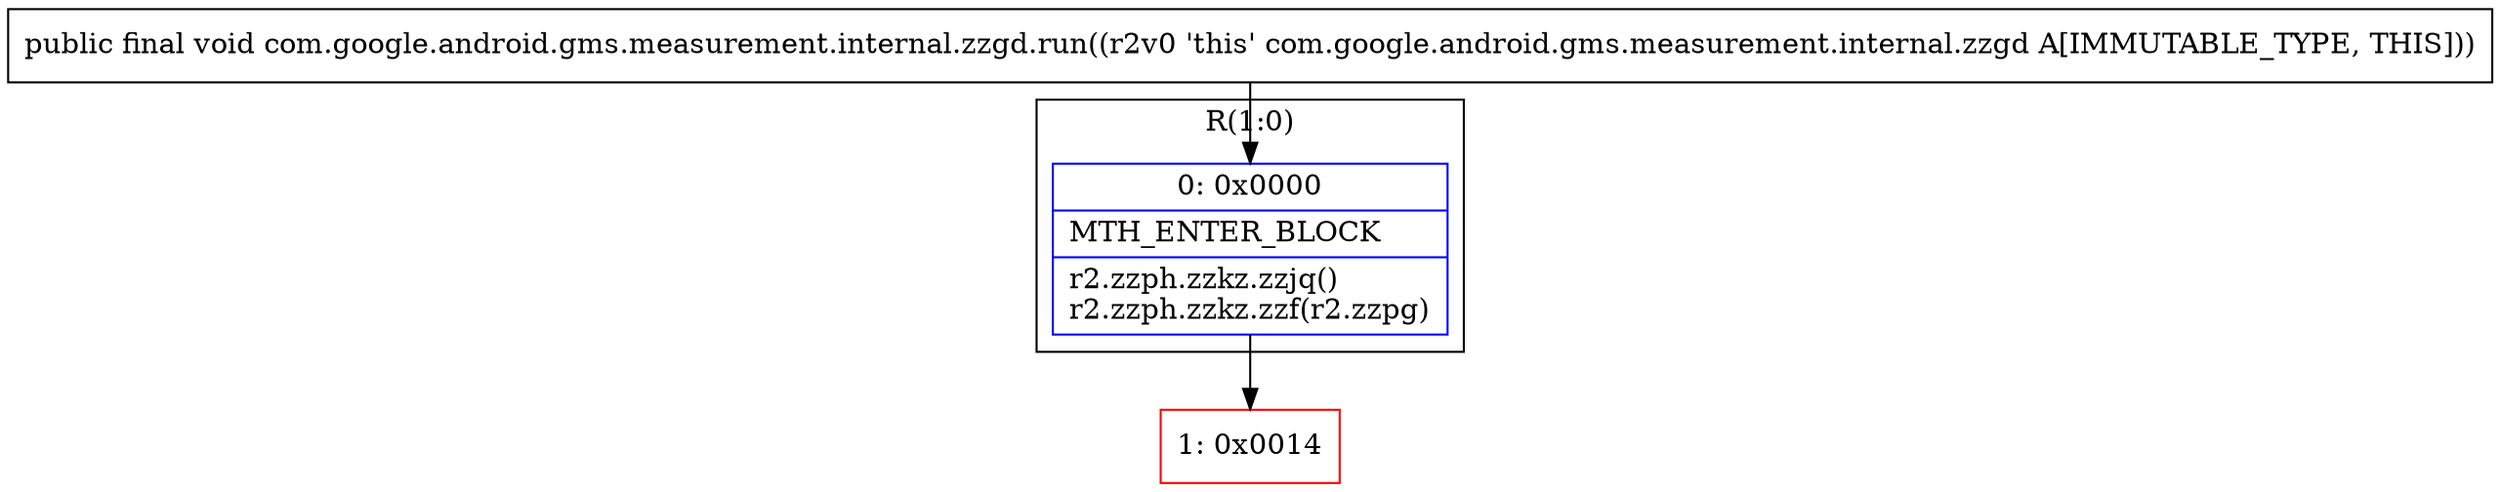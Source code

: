 digraph "CFG forcom.google.android.gms.measurement.internal.zzgd.run()V" {
subgraph cluster_Region_850604319 {
label = "R(1:0)";
node [shape=record,color=blue];
Node_0 [shape=record,label="{0\:\ 0x0000|MTH_ENTER_BLOCK\l|r2.zzph.zzkz.zzjq()\lr2.zzph.zzkz.zzf(r2.zzpg)\l}"];
}
Node_1 [shape=record,color=red,label="{1\:\ 0x0014}"];
MethodNode[shape=record,label="{public final void com.google.android.gms.measurement.internal.zzgd.run((r2v0 'this' com.google.android.gms.measurement.internal.zzgd A[IMMUTABLE_TYPE, THIS])) }"];
MethodNode -> Node_0;
Node_0 -> Node_1;
}

